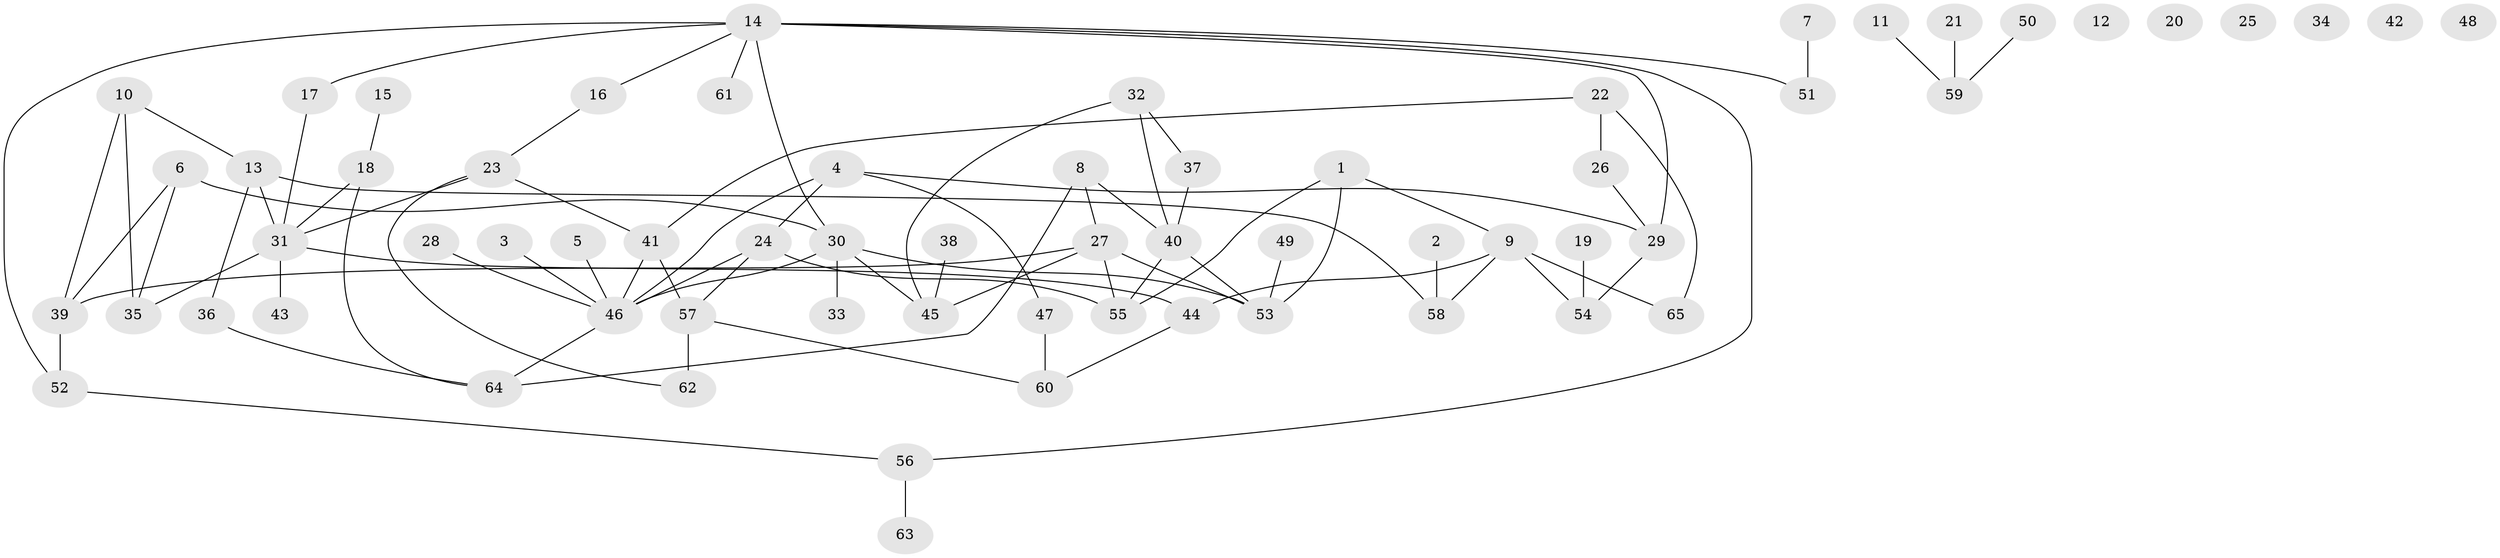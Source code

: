 // Generated by graph-tools (version 1.1) at 2025/33/03/09/25 02:33:29]
// undirected, 65 vertices, 86 edges
graph export_dot {
graph [start="1"]
  node [color=gray90,style=filled];
  1;
  2;
  3;
  4;
  5;
  6;
  7;
  8;
  9;
  10;
  11;
  12;
  13;
  14;
  15;
  16;
  17;
  18;
  19;
  20;
  21;
  22;
  23;
  24;
  25;
  26;
  27;
  28;
  29;
  30;
  31;
  32;
  33;
  34;
  35;
  36;
  37;
  38;
  39;
  40;
  41;
  42;
  43;
  44;
  45;
  46;
  47;
  48;
  49;
  50;
  51;
  52;
  53;
  54;
  55;
  56;
  57;
  58;
  59;
  60;
  61;
  62;
  63;
  64;
  65;
  1 -- 9;
  1 -- 53;
  1 -- 55;
  2 -- 58;
  3 -- 46;
  4 -- 24;
  4 -- 29;
  4 -- 46;
  4 -- 47;
  5 -- 46;
  6 -- 30;
  6 -- 35;
  6 -- 39;
  7 -- 51;
  8 -- 27;
  8 -- 40;
  8 -- 64;
  9 -- 44;
  9 -- 54;
  9 -- 58;
  9 -- 65;
  10 -- 13;
  10 -- 35;
  10 -- 39;
  11 -- 59;
  13 -- 31;
  13 -- 36;
  13 -- 58;
  14 -- 16;
  14 -- 17;
  14 -- 29;
  14 -- 30;
  14 -- 51;
  14 -- 52;
  14 -- 56;
  14 -- 61;
  15 -- 18;
  16 -- 23;
  17 -- 31;
  18 -- 31;
  18 -- 64;
  19 -- 54;
  21 -- 59;
  22 -- 26;
  22 -- 41;
  22 -- 65;
  23 -- 31;
  23 -- 41;
  23 -- 62;
  24 -- 46;
  24 -- 55;
  24 -- 57;
  26 -- 29;
  27 -- 39;
  27 -- 45;
  27 -- 53;
  27 -- 55;
  28 -- 46;
  29 -- 54;
  30 -- 33;
  30 -- 45;
  30 -- 46;
  30 -- 53;
  31 -- 35;
  31 -- 43;
  31 -- 44;
  32 -- 37;
  32 -- 40;
  32 -- 45;
  36 -- 64;
  37 -- 40;
  38 -- 45;
  39 -- 52;
  40 -- 53;
  40 -- 55;
  41 -- 46;
  41 -- 57;
  44 -- 60;
  46 -- 64;
  47 -- 60;
  49 -- 53;
  50 -- 59;
  52 -- 56;
  56 -- 63;
  57 -- 60;
  57 -- 62;
}
